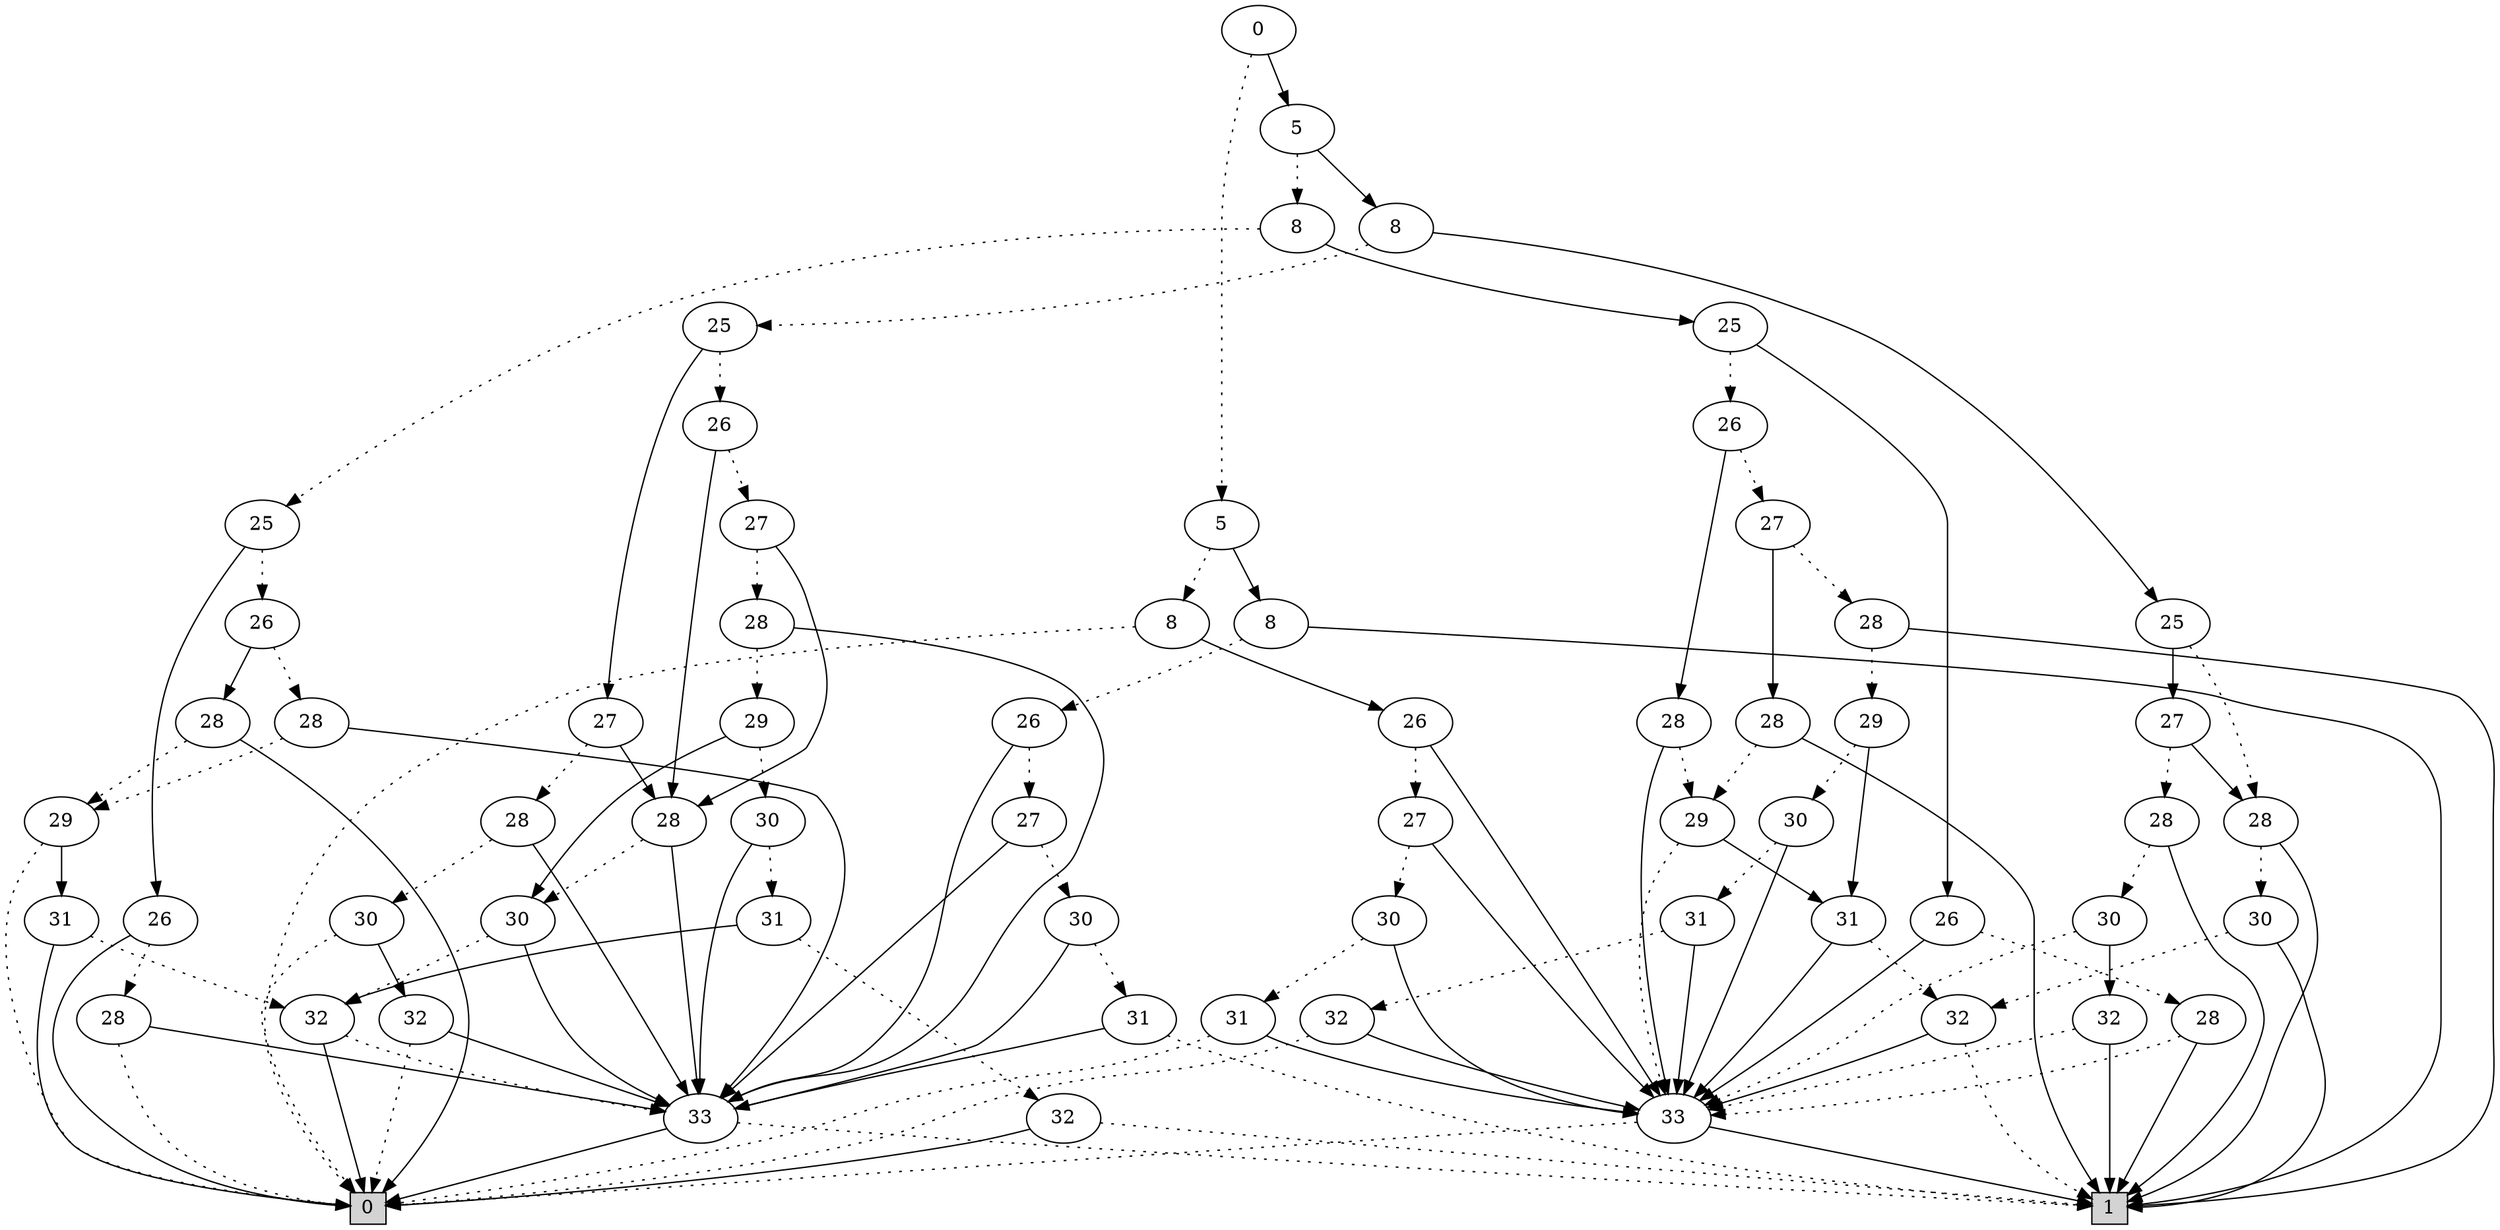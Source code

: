 digraph G {
0 [shape=box, label="0", style=filled, shape=box, height=0.3, width=0.3];
1 [shape=box, label="1", style=filled, shape=box, height=0.3, width=0.3];
435 [label="0"];
435 -> 410 [style=dotted];
435 -> 434 [style=filled];
410 [label="5"];
410 -> 327 [style=dotted];
410 -> 409 [style=filled];
327 [label="8"];
327 -> 0 [style=dotted];
327 -> 217 [style=filled];
217 [label="26"];
217 -> 216 [style=dotted];
217 -> 68 [style=filled];
216 [label="27"];
216 -> 215 [style=dotted];
216 -> 68 [style=filled];
215 [label="30"];
215 -> 214 [style=dotted];
215 -> 68 [style=filled];
214 [label="31"];
214 -> 0 [style=dotted];
214 -> 68 [style=filled];
68 [label="33"];
68 -> 0 [style=dotted];
68 -> 1 [style=filled];
409 [label="8"];
409 -> 221 [style=dotted];
409 -> 1 [style=filled];
221 [label="26"];
221 -> 220 [style=dotted];
221 -> 69 [style=filled];
220 [label="27"];
220 -> 219 [style=dotted];
220 -> 69 [style=filled];
219 [label="30"];
219 -> 218 [style=dotted];
219 -> 69 [style=filled];
218 [label="31"];
218 -> 1 [style=dotted];
218 -> 69 [style=filled];
69 [label="33"];
69 -> 1 [style=dotted];
69 -> 0 [style=filled];
434 [label="5"];
434 -> 421 [style=dotted];
434 -> 433 [style=filled];
421 [label="8"];
421 -> 370 [style=dotted];
421 -> 420 [style=filled];
370 [label="25"];
370 -> 367 [style=dotted];
370 -> 369 [style=filled];
367 [label="26"];
367 -> 365 [style=dotted];
367 -> 366 [style=filled];
365 [label="28"];
365 -> 364 [style=dotted];
365 -> 69 [style=filled];
364 [label="29"];
364 -> 0 [style=dotted];
364 -> 343 [style=filled];
343 [label="31"];
343 -> 268 [style=dotted];
343 -> 0 [style=filled];
268 [label="32"];
268 -> 69 [style=dotted];
268 -> 0 [style=filled];
366 [label="28"];
366 -> 364 [style=dotted];
366 -> 0 [style=filled];
369 [label="26"];
369 -> 368 [style=dotted];
369 -> 0 [style=filled];
368 [label="28"];
368 -> 0 [style=dotted];
368 -> 69 [style=filled];
420 [label="25"];
420 -> 417 [style=dotted];
420 -> 419 [style=filled];
417 [label="26"];
417 -> 415 [style=dotted];
417 -> 416 [style=filled];
415 [label="27"];
415 -> 412 [style=dotted];
415 -> 414 [style=filled];
412 [label="28"];
412 -> 411 [style=dotted];
412 -> 1 [style=filled];
411 [label="29"];
411 -> 320 [style=dotted];
411 -> 298 [style=filled];
320 [label="30"];
320 -> 319 [style=dotted];
320 -> 68 [style=filled];
319 [label="31"];
319 -> 318 [style=dotted];
319 -> 68 [style=filled];
318 [label="32"];
318 -> 0 [style=dotted];
318 -> 68 [style=filled];
298 [label="31"];
298 -> 297 [style=dotted];
298 -> 68 [style=filled];
297 [label="32"];
297 -> 1 [style=dotted];
297 -> 68 [style=filled];
414 [label="28"];
414 -> 413 [style=dotted];
414 -> 1 [style=filled];
413 [label="29"];
413 -> 68 [style=dotted];
413 -> 298 [style=filled];
416 [label="28"];
416 -> 413 [style=dotted];
416 -> 68 [style=filled];
419 [label="26"];
419 -> 418 [style=dotted];
419 -> 68 [style=filled];
418 [label="28"];
418 -> 68 [style=dotted];
418 -> 1 [style=filled];
433 [label="8"];
433 -> 426 [style=dotted];
433 -> 432 [style=filled];
426 [label="25"];
426 -> 425 [style=dotted];
426 -> 289 [style=filled];
425 [label="26"];
425 -> 424 [style=dotted];
425 -> 288 [style=filled];
424 [label="27"];
424 -> 423 [style=dotted];
424 -> 288 [style=filled];
423 [label="28"];
423 -> 422 [style=dotted];
423 -> 69 [style=filled];
422 [label="29"];
422 -> 270 [style=dotted];
422 -> 277 [style=filled];
270 [label="30"];
270 -> 269 [style=dotted];
270 -> 69 [style=filled];
269 [label="31"];
269 -> 67 [style=dotted];
269 -> 268 [style=filled];
67 [label="32"];
67 -> 1 [style=dotted];
67 -> 0 [style=filled];
277 [label="30"];
277 -> 268 [style=dotted];
277 -> 69 [style=filled];
288 [label="28"];
288 -> 277 [style=dotted];
288 -> 69 [style=filled];
289 [label="27"];
289 -> 287 [style=dotted];
289 -> 288 [style=filled];
287 [label="28"];
287 -> 283 [style=dotted];
287 -> 69 [style=filled];
283 [label="30"];
283 -> 0 [style=dotted];
283 -> 272 [style=filled];
272 [label="32"];
272 -> 0 [style=dotted];
272 -> 69 [style=filled];
432 [label="25"];
432 -> 428 [style=dotted];
432 -> 431 [style=filled];
428 [label="28"];
428 -> 427 [style=dotted];
428 -> 1 [style=filled];
427 [label="30"];
427 -> 297 [style=dotted];
427 -> 1 [style=filled];
431 [label="27"];
431 -> 430 [style=dotted];
431 -> 428 [style=filled];
430 [label="28"];
430 -> 429 [style=dotted];
430 -> 1 [style=filled];
429 [label="30"];
429 -> 68 [style=dotted];
429 -> 293 [style=filled];
293 [label="32"];
293 -> 68 [style=dotted];
293 -> 1 [style=filled];
}

